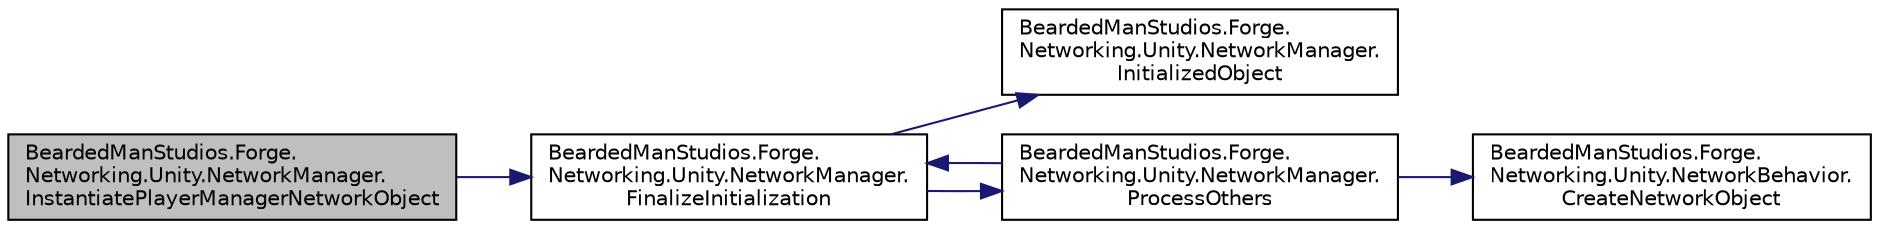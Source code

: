 digraph "BeardedManStudios.Forge.Networking.Unity.NetworkManager.InstantiatePlayerManagerNetworkObject"
{
 // LATEX_PDF_SIZE
  edge [fontname="Helvetica",fontsize="10",labelfontname="Helvetica",labelfontsize="10"];
  node [fontname="Helvetica",fontsize="10",shape=record];
  rankdir="LR";
  Node188 [label="BeardedManStudios.Forge.\lNetworking.Unity.NetworkManager.\lInstantiatePlayerManagerNetworkObject",height=0.2,width=0.4,color="black", fillcolor="grey75", style="filled", fontcolor="black",tooltip=" "];
  Node188 -> Node189 [color="midnightblue",fontsize="10",style="solid",fontname="Helvetica"];
  Node189 [label="BeardedManStudios.Forge.\lNetworking.Unity.NetworkManager.\lFinalizeInitialization",height=0.2,width=0.4,color="black", fillcolor="white", style="filled",URL="$class_bearded_man_studios_1_1_forge_1_1_networking_1_1_unity_1_1_network_manager.html#a96650852c8bd8da55ff8bf730db311be",tooltip=" "];
  Node189 -> Node190 [color="midnightblue",fontsize="10",style="solid",fontname="Helvetica"];
  Node190 [label="BeardedManStudios.Forge.\lNetworking.Unity.NetworkManager.\lInitializedObject",height=0.2,width=0.4,color="black", fillcolor="white", style="filled",URL="$class_bearded_man_studios_1_1_forge_1_1_networking_1_1_unity_1_1_network_manager.html#ae686c351a1670cc0c3d285edfeb844cb",tooltip=" "];
  Node189 -> Node191 [color="midnightblue",fontsize="10",style="solid",fontname="Helvetica"];
  Node191 [label="BeardedManStudios.Forge.\lNetworking.Unity.NetworkManager.\lProcessOthers",height=0.2,width=0.4,color="black", fillcolor="white", style="filled",URL="$class_bearded_man_studios_1_1_forge_1_1_networking_1_1_unity_1_1_network_manager.html#aea7250d4e3af6034f73a5f902f511c88",tooltip=" "];
  Node191 -> Node192 [color="midnightblue",fontsize="10",style="solid",fontname="Helvetica"];
  Node192 [label="BeardedManStudios.Forge.\lNetworking.Unity.NetworkBehavior.\lCreateNetworkObject",height=0.2,width=0.4,color="black", fillcolor="white", style="filled",URL="$class_bearded_man_studios_1_1_forge_1_1_networking_1_1_unity_1_1_network_behavior.html#a091715ed99cf83053ae02e18d6cd2092",tooltip=" "];
  Node191 -> Node189 [color="midnightblue",fontsize="10",style="solid",fontname="Helvetica"];
}
